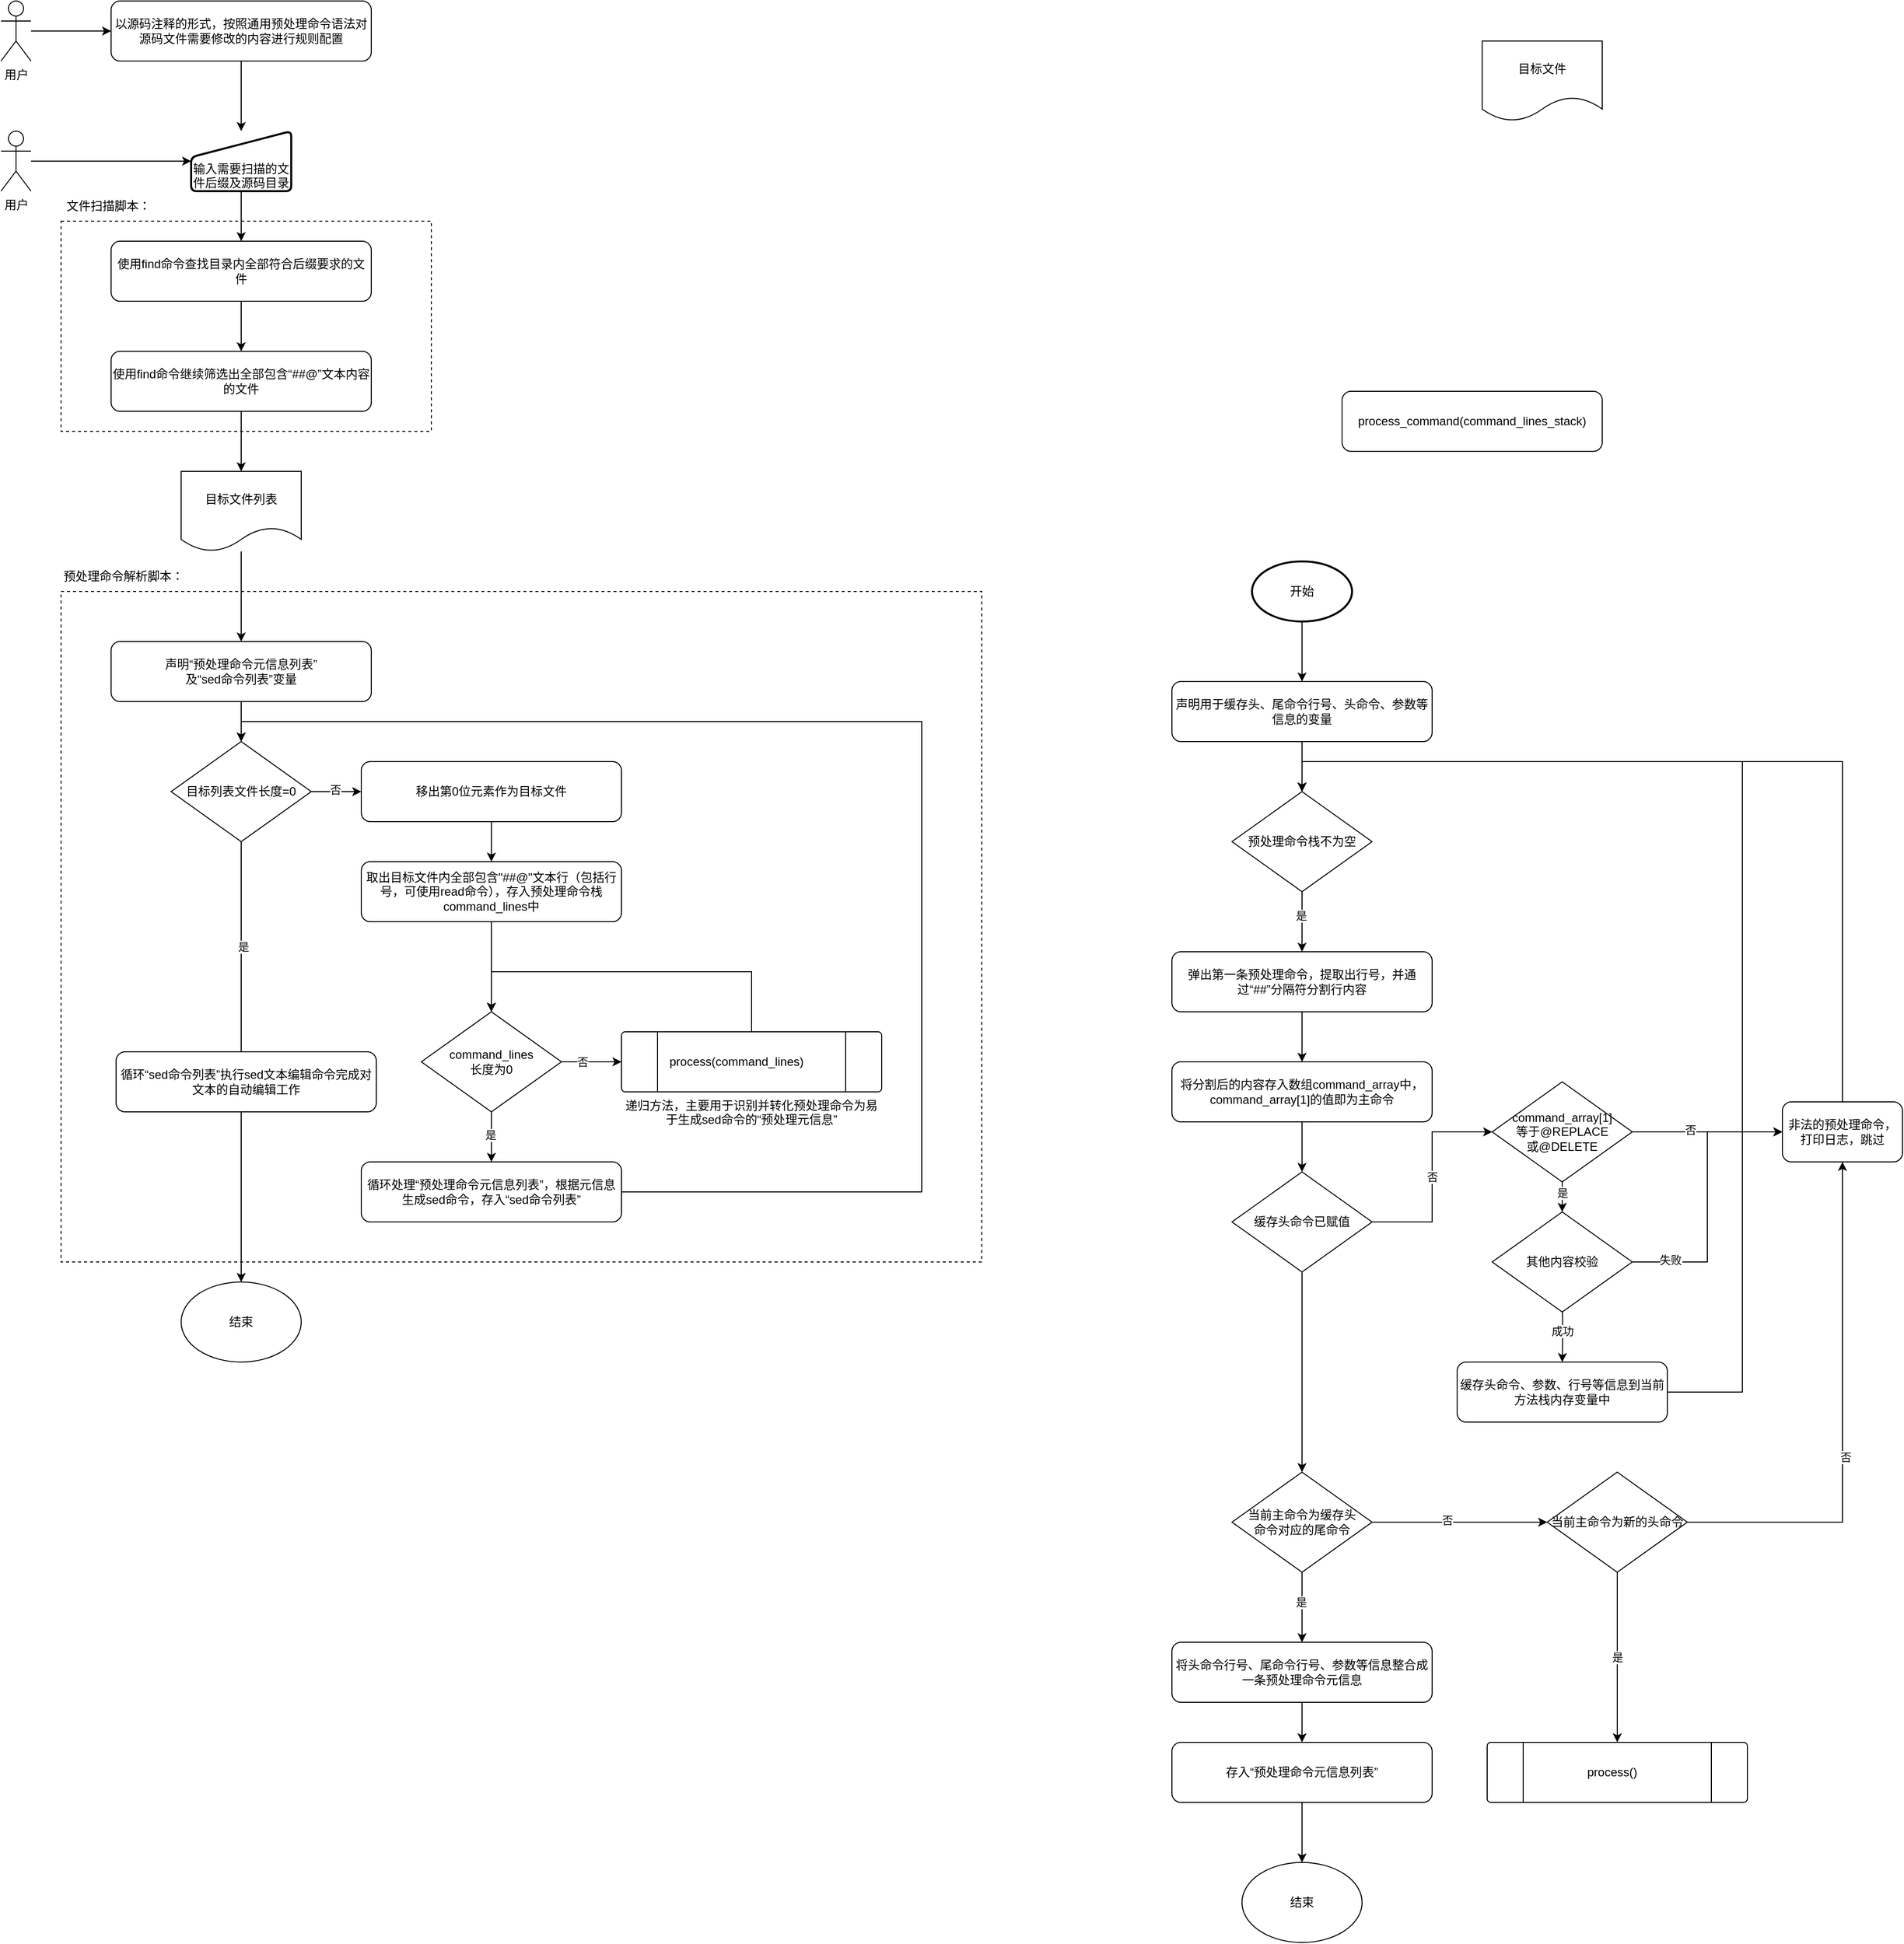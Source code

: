 <mxfile version="21.5.1" type="github">
  <diagram name="第 1 页" id="L_vSuMCrheH9UZkfo6jQ">
    <mxGraphModel dx="4109" dy="1284" grid="1" gridSize="10" guides="1" tooltips="1" connect="1" arrows="1" fold="1" page="1" pageScale="1" pageWidth="827" pageHeight="1169" math="0" shadow="0">
      <root>
        <mxCell id="0" />
        <mxCell id="1" parent="0" />
        <mxCell id="4KZR_HS20SmPj8nSOGkS-19" value="" style="rounded=0;whiteSpace=wrap;html=1;dashed=1;" vertex="1" parent="1">
          <mxGeometry x="-460" y="640" width="920" height="670" as="geometry" />
        </mxCell>
        <mxCell id="4KZR_HS20SmPj8nSOGkS-15" value="" style="rounded=0;whiteSpace=wrap;html=1;dashed=1;" vertex="1" parent="1">
          <mxGeometry x="-460" y="270" width="370" height="210" as="geometry" />
        </mxCell>
        <mxCell id="4KZR_HS20SmPj8nSOGkS-1" value="目标文件" style="shape=document;whiteSpace=wrap;html=1;boundedLbl=1;" vertex="1" parent="1">
          <mxGeometry x="960" y="90" width="120" height="80" as="geometry" />
        </mxCell>
        <mxCell id="4KZR_HS20SmPj8nSOGkS-14" value="" style="edgeStyle=orthogonalEdgeStyle;rounded=0;orthogonalLoop=1;jettySize=auto;html=1;" edge="1" parent="1" source="4KZR_HS20SmPj8nSOGkS-4" target="4KZR_HS20SmPj8nSOGkS-13">
          <mxGeometry relative="1" as="geometry" />
        </mxCell>
        <mxCell id="4KZR_HS20SmPj8nSOGkS-4" value="使用find命令继续筛选出全部包含“##@”文本内容的文件" style="rounded=1;whiteSpace=wrap;html=1;" vertex="1" parent="1">
          <mxGeometry x="-410" y="400" width="260" height="60" as="geometry" />
        </mxCell>
        <mxCell id="4KZR_HS20SmPj8nSOGkS-12" value="" style="edgeStyle=orthogonalEdgeStyle;rounded=0;orthogonalLoop=1;jettySize=auto;html=1;" edge="1" parent="1" source="4KZR_HS20SmPj8nSOGkS-8" target="4KZR_HS20SmPj8nSOGkS-4">
          <mxGeometry relative="1" as="geometry" />
        </mxCell>
        <mxCell id="4KZR_HS20SmPj8nSOGkS-8" value="使用find命令查找目录内全部符合后缀要求的文件" style="rounded=1;whiteSpace=wrap;html=1;" vertex="1" parent="1">
          <mxGeometry x="-410" y="290" width="260" height="60" as="geometry" />
        </mxCell>
        <mxCell id="4KZR_HS20SmPj8nSOGkS-28" style="edgeStyle=orthogonalEdgeStyle;rounded=0;orthogonalLoop=1;jettySize=auto;html=1;" edge="1" parent="1" source="4KZR_HS20SmPj8nSOGkS-13" target="4KZR_HS20SmPj8nSOGkS-113">
          <mxGeometry relative="1" as="geometry">
            <mxPoint x="-280" y="660.0" as="targetPoint" />
          </mxGeometry>
        </mxCell>
        <mxCell id="4KZR_HS20SmPj8nSOGkS-13" value="目标文件列表" style="shape=document;whiteSpace=wrap;html=1;boundedLbl=1;" vertex="1" parent="1">
          <mxGeometry x="-340" y="520" width="120" height="80" as="geometry" />
        </mxCell>
        <mxCell id="4KZR_HS20SmPj8nSOGkS-16" value="文件扫描脚本：" style="text;html=1;strokeColor=none;fillColor=none;align=center;verticalAlign=middle;whiteSpace=wrap;rounded=0;" vertex="1" parent="1">
          <mxGeometry x="-460" y="240" width="95" height="30" as="geometry" />
        </mxCell>
        <mxCell id="4KZR_HS20SmPj8nSOGkS-21" value="预处理命令解析脚本：" style="text;html=1;strokeColor=none;fillColor=none;align=center;verticalAlign=middle;whiteSpace=wrap;rounded=0;" vertex="1" parent="1">
          <mxGeometry x="-460" y="610" width="125" height="30" as="geometry" />
        </mxCell>
        <mxCell id="4KZR_HS20SmPj8nSOGkS-123" style="edgeStyle=orthogonalEdgeStyle;rounded=0;orthogonalLoop=1;jettySize=auto;html=1;" edge="1" parent="1" source="4KZR_HS20SmPj8nSOGkS-22" target="4KZR_HS20SmPj8nSOGkS-115">
          <mxGeometry relative="1" as="geometry" />
        </mxCell>
        <mxCell id="4KZR_HS20SmPj8nSOGkS-22" value="取出目标文件内全部包含&quot;##@&quot;文本行（包括行号，可使用read命令），存入预处理命令栈command_lines中" style="rounded=1;whiteSpace=wrap;html=1;" vertex="1" parent="1">
          <mxGeometry x="-160" y="910" width="260" height="60" as="geometry" />
        </mxCell>
        <mxCell id="4KZR_HS20SmPj8nSOGkS-63" value="process_command(command_lines_stack&lt;span style=&quot;background-color: initial;&quot;&gt;)&lt;/span&gt;" style="rounded=1;whiteSpace=wrap;html=1;" vertex="1" parent="1">
          <mxGeometry x="820" y="440" width="260" height="60" as="geometry" />
        </mxCell>
        <mxCell id="4KZR_HS20SmPj8nSOGkS-94" value="" style="group" vertex="1" connectable="0" parent="1">
          <mxGeometry x="90" y="1080" width="260" height="60" as="geometry" />
        </mxCell>
        <mxCell id="4KZR_HS20SmPj8nSOGkS-89" value="递归方法，主要用于识别并转化预处理命令为易于生成sed命令的“预处理元信息”" style="verticalLabelPosition=bottom;verticalAlign=top;html=1;shape=process;whiteSpace=wrap;rounded=1;size=0.14;arcSize=6;" vertex="1" parent="4KZR_HS20SmPj8nSOGkS-94">
          <mxGeometry x="10" width="260" height="60" as="geometry" />
        </mxCell>
        <mxCell id="4KZR_HS20SmPj8nSOGkS-90" value="process(command_lines)" style="text;html=1;strokeColor=none;fillColor=none;align=center;verticalAlign=middle;whiteSpace=wrap;rounded=0;" vertex="1" parent="4KZR_HS20SmPj8nSOGkS-94">
          <mxGeometry x="60" y="15" width="130" height="30" as="geometry" />
        </mxCell>
        <mxCell id="4KZR_HS20SmPj8nSOGkS-126" style="edgeStyle=orthogonalEdgeStyle;rounded=0;orthogonalLoop=1;jettySize=auto;html=1;" edge="1" parent="1" source="4KZR_HS20SmPj8nSOGkS-109" target="4KZR_HS20SmPj8nSOGkS-110">
          <mxGeometry relative="1" as="geometry" />
        </mxCell>
        <mxCell id="4KZR_HS20SmPj8nSOGkS-132" value="否" style="edgeLabel;html=1;align=center;verticalAlign=middle;resizable=0;points=[];" vertex="1" connectable="0" parent="4KZR_HS20SmPj8nSOGkS-126">
          <mxGeometry x="-0.067" y="2" relative="1" as="geometry">
            <mxPoint as="offset" />
          </mxGeometry>
        </mxCell>
        <mxCell id="4KZR_HS20SmPj8nSOGkS-129" style="edgeStyle=orthogonalEdgeStyle;rounded=0;orthogonalLoop=1;jettySize=auto;html=1;" edge="1" parent="1" source="4KZR_HS20SmPj8nSOGkS-109" target="4KZR_HS20SmPj8nSOGkS-128">
          <mxGeometry relative="1" as="geometry" />
        </mxCell>
        <mxCell id="4KZR_HS20SmPj8nSOGkS-131" value="是" style="edgeLabel;html=1;align=center;verticalAlign=middle;resizable=0;points=[];" vertex="1" connectable="0" parent="4KZR_HS20SmPj8nSOGkS-129">
          <mxGeometry x="-0.522" y="2" relative="1" as="geometry">
            <mxPoint as="offset" />
          </mxGeometry>
        </mxCell>
        <mxCell id="4KZR_HS20SmPj8nSOGkS-109" value="目标列表文件长度=0" style="rhombus;whiteSpace=wrap;html=1;container=0;" vertex="1" parent="1">
          <mxGeometry x="-350" y="790" width="140" height="100" as="geometry" />
        </mxCell>
        <mxCell id="4KZR_HS20SmPj8nSOGkS-127" style="edgeStyle=orthogonalEdgeStyle;rounded=0;orthogonalLoop=1;jettySize=auto;html=1;" edge="1" parent="1" source="4KZR_HS20SmPj8nSOGkS-110" target="4KZR_HS20SmPj8nSOGkS-22">
          <mxGeometry relative="1" as="geometry" />
        </mxCell>
        <mxCell id="4KZR_HS20SmPj8nSOGkS-110" value="移出第0位元素作为目标文件" style="rounded=1;whiteSpace=wrap;html=1;" vertex="1" parent="1">
          <mxGeometry x="-160" y="810" width="260" height="60" as="geometry" />
        </mxCell>
        <mxCell id="4KZR_HS20SmPj8nSOGkS-130" style="edgeStyle=orthogonalEdgeStyle;rounded=0;orthogonalLoop=1;jettySize=auto;html=1;" edge="1" parent="1" source="4KZR_HS20SmPj8nSOGkS-113" target="4KZR_HS20SmPj8nSOGkS-109">
          <mxGeometry relative="1" as="geometry" />
        </mxCell>
        <mxCell id="4KZR_HS20SmPj8nSOGkS-113" value="声明“预处理命令元信息列表”&lt;br&gt;及“sed命令列表”变量" style="rounded=1;whiteSpace=wrap;html=1;" vertex="1" parent="1">
          <mxGeometry x="-410" y="690" width="260" height="60" as="geometry" />
        </mxCell>
        <mxCell id="4KZR_HS20SmPj8nSOGkS-133" style="edgeStyle=orthogonalEdgeStyle;rounded=0;orthogonalLoop=1;jettySize=auto;html=1;entryX=0.5;entryY=0;entryDx=0;entryDy=0;" edge="1" parent="1" source="4KZR_HS20SmPj8nSOGkS-114" target="4KZR_HS20SmPj8nSOGkS-109">
          <mxGeometry relative="1" as="geometry">
            <Array as="points">
              <mxPoint x="400" y="1240" />
              <mxPoint x="400" y="770" />
              <mxPoint x="-280" y="770" />
            </Array>
          </mxGeometry>
        </mxCell>
        <mxCell id="4KZR_HS20SmPj8nSOGkS-114" value="循环处理“预处理命令元信息列表”，根据元信息生成sed命令，存入“sed命令列表”" style="rounded=1;whiteSpace=wrap;html=1;" vertex="1" parent="1">
          <mxGeometry x="-160" y="1210" width="260" height="60" as="geometry" />
        </mxCell>
        <mxCell id="4KZR_HS20SmPj8nSOGkS-116" style="edgeStyle=orthogonalEdgeStyle;rounded=0;orthogonalLoop=1;jettySize=auto;html=1;" edge="1" parent="1" source="4KZR_HS20SmPj8nSOGkS-115" target="4KZR_HS20SmPj8nSOGkS-89">
          <mxGeometry relative="1" as="geometry" />
        </mxCell>
        <mxCell id="4KZR_HS20SmPj8nSOGkS-118" value="否" style="edgeLabel;html=1;align=center;verticalAlign=middle;resizable=0;points=[];" vertex="1" connectable="0" parent="4KZR_HS20SmPj8nSOGkS-116">
          <mxGeometry x="-0.293" relative="1" as="geometry">
            <mxPoint as="offset" />
          </mxGeometry>
        </mxCell>
        <mxCell id="4KZR_HS20SmPj8nSOGkS-121" style="edgeStyle=orthogonalEdgeStyle;rounded=0;orthogonalLoop=1;jettySize=auto;html=1;" edge="1" parent="1" source="4KZR_HS20SmPj8nSOGkS-115" target="4KZR_HS20SmPj8nSOGkS-114">
          <mxGeometry relative="1" as="geometry">
            <Array as="points">
              <mxPoint x="-30" y="1200" />
              <mxPoint x="-30" y="1200" />
            </Array>
          </mxGeometry>
        </mxCell>
        <mxCell id="4KZR_HS20SmPj8nSOGkS-122" value="是" style="edgeLabel;html=1;align=center;verticalAlign=middle;resizable=0;points=[];" vertex="1" connectable="0" parent="4KZR_HS20SmPj8nSOGkS-121">
          <mxGeometry x="-0.1" y="-1" relative="1" as="geometry">
            <mxPoint as="offset" />
          </mxGeometry>
        </mxCell>
        <mxCell id="4KZR_HS20SmPj8nSOGkS-115" value="command_lines&lt;br&gt;长度为0" style="rhombus;whiteSpace=wrap;html=1;container=0;" vertex="1" parent="1">
          <mxGeometry x="-100" y="1060" width="140" height="100" as="geometry" />
        </mxCell>
        <mxCell id="4KZR_HS20SmPj8nSOGkS-120" style="edgeStyle=orthogonalEdgeStyle;rounded=0;orthogonalLoop=1;jettySize=auto;html=1;entryX=0.5;entryY=0;entryDx=0;entryDy=0;" edge="1" parent="1" source="4KZR_HS20SmPj8nSOGkS-89" target="4KZR_HS20SmPj8nSOGkS-115">
          <mxGeometry relative="1" as="geometry">
            <Array as="points">
              <mxPoint x="230" y="1020" />
              <mxPoint x="-30" y="1020" />
            </Array>
          </mxGeometry>
        </mxCell>
        <mxCell id="4KZR_HS20SmPj8nSOGkS-128" value="结束" style="ellipse;whiteSpace=wrap;html=1;" vertex="1" parent="1">
          <mxGeometry x="-340" y="1330" width="120" height="80" as="geometry" />
        </mxCell>
        <mxCell id="4KZR_HS20SmPj8nSOGkS-134" value="循环“sed命令列表”执行sed文本编辑命令完成对文本的自动编辑工作" style="rounded=1;whiteSpace=wrap;html=1;" vertex="1" parent="1">
          <mxGeometry x="-405" y="1100" width="260" height="60" as="geometry" />
        </mxCell>
        <mxCell id="4KZR_HS20SmPj8nSOGkS-136" style="edgeStyle=orthogonalEdgeStyle;rounded=0;orthogonalLoop=1;jettySize=auto;html=1;" edge="1" parent="1" source="4KZR_HS20SmPj8nSOGkS-135" target="4KZR_HS20SmPj8nSOGkS-8">
          <mxGeometry relative="1" as="geometry" />
        </mxCell>
        <mxCell id="4KZR_HS20SmPj8nSOGkS-135" value="&lt;br&gt;&lt;br&gt;输入需要扫描的文件后缀及源码目录" style="html=1;strokeWidth=2;shape=manualInput;whiteSpace=wrap;rounded=1;size=26;arcSize=11;" vertex="1" parent="1">
          <mxGeometry x="-330" y="180" width="100" height="60" as="geometry" />
        </mxCell>
        <mxCell id="4KZR_HS20SmPj8nSOGkS-141" style="edgeStyle=orthogonalEdgeStyle;rounded=0;orthogonalLoop=1;jettySize=auto;html=1;" edge="1" parent="1" source="4KZR_HS20SmPj8nSOGkS-140" target="4KZR_HS20SmPj8nSOGkS-135">
          <mxGeometry relative="1" as="geometry" />
        </mxCell>
        <mxCell id="4KZR_HS20SmPj8nSOGkS-140" value="用户" style="shape=umlActor;verticalLabelPosition=bottom;verticalAlign=top;html=1;outlineConnect=0;" vertex="1" parent="1">
          <mxGeometry x="-520" y="180" width="30" height="60" as="geometry" />
        </mxCell>
        <mxCell id="4KZR_HS20SmPj8nSOGkS-23" value="弹出第一条预处理命令，提取出行号，并通过“##”分隔符分割行内容" style="rounded=1;whiteSpace=wrap;html=1;container=0;" vertex="1" parent="1">
          <mxGeometry x="650" y="1000" width="260" height="60" as="geometry" />
        </mxCell>
        <mxCell id="4KZR_HS20SmPj8nSOGkS-29" style="edgeStyle=orthogonalEdgeStyle;rounded=0;orthogonalLoop=1;jettySize=auto;html=1;" edge="1" parent="1" source="4KZR_HS20SmPj8nSOGkS-24" target="4KZR_HS20SmPj8nSOGkS-23">
          <mxGeometry relative="1" as="geometry" />
        </mxCell>
        <mxCell id="4KZR_HS20SmPj8nSOGkS-33" value="是" style="edgeLabel;html=1;align=center;verticalAlign=middle;resizable=0;points=[];container=0;" vertex="1" connectable="0" parent="4KZR_HS20SmPj8nSOGkS-29">
          <mxGeometry x="-0.2" y="2" relative="1" as="geometry">
            <mxPoint x="-3" as="offset" />
          </mxGeometry>
        </mxCell>
        <mxCell id="4KZR_HS20SmPj8nSOGkS-24" value="预处理命令栈不为空" style="rhombus;whiteSpace=wrap;html=1;container=0;" vertex="1" parent="1">
          <mxGeometry x="710" y="840" width="140" height="100" as="geometry" />
        </mxCell>
        <mxCell id="4KZR_HS20SmPj8nSOGkS-35" value="将分割后的内容存入数组command_array中，command_array[1]的值即为主命令" style="rounded=1;whiteSpace=wrap;html=1;container=0;" vertex="1" parent="1">
          <mxGeometry x="650" y="1110" width="260" height="60" as="geometry" />
        </mxCell>
        <mxCell id="4KZR_HS20SmPj8nSOGkS-100" style="edgeStyle=orthogonalEdgeStyle;rounded=0;orthogonalLoop=1;jettySize=auto;html=1;" edge="1" parent="1" source="4KZR_HS20SmPj8nSOGkS-23" target="4KZR_HS20SmPj8nSOGkS-35">
          <mxGeometry relative="1" as="geometry" />
        </mxCell>
        <mxCell id="4KZR_HS20SmPj8nSOGkS-40" value="缓存头命令已赋值" style="rhombus;whiteSpace=wrap;html=1;container=0;" vertex="1" parent="1">
          <mxGeometry x="710" y="1220" width="140" height="100" as="geometry" />
        </mxCell>
        <mxCell id="4KZR_HS20SmPj8nSOGkS-83" style="edgeStyle=orthogonalEdgeStyle;rounded=0;orthogonalLoop=1;jettySize=auto;html=1;" edge="1" parent="1" source="4KZR_HS20SmPj8nSOGkS-35" target="4KZR_HS20SmPj8nSOGkS-40">
          <mxGeometry relative="1" as="geometry" />
        </mxCell>
        <mxCell id="4KZR_HS20SmPj8nSOGkS-41" value="当前主命令为缓存头&lt;br&gt;命令对应的尾命令" style="rhombus;whiteSpace=wrap;html=1;container=0;" vertex="1" parent="1">
          <mxGeometry x="710" y="1520" width="140" height="100" as="geometry" />
        </mxCell>
        <mxCell id="4KZR_HS20SmPj8nSOGkS-43" style="edgeStyle=orthogonalEdgeStyle;rounded=0;orthogonalLoop=1;jettySize=auto;html=1;" edge="1" parent="1" source="4KZR_HS20SmPj8nSOGkS-40" target="4KZR_HS20SmPj8nSOGkS-41">
          <mxGeometry relative="1" as="geometry" />
        </mxCell>
        <mxCell id="4KZR_HS20SmPj8nSOGkS-42" value="当前主命令为新的头命令" style="rhombus;whiteSpace=wrap;html=1;container=0;" vertex="1" parent="1">
          <mxGeometry x="1025" y="1520" width="140" height="100" as="geometry" />
        </mxCell>
        <mxCell id="4KZR_HS20SmPj8nSOGkS-49" style="edgeStyle=orthogonalEdgeStyle;rounded=0;orthogonalLoop=1;jettySize=auto;html=1;" edge="1" parent="1" source="4KZR_HS20SmPj8nSOGkS-41" target="4KZR_HS20SmPj8nSOGkS-42">
          <mxGeometry relative="1" as="geometry" />
        </mxCell>
        <mxCell id="4KZR_HS20SmPj8nSOGkS-50" value="否" style="edgeLabel;html=1;align=center;verticalAlign=middle;resizable=0;points=[];container=0;" vertex="1" connectable="0" parent="4KZR_HS20SmPj8nSOGkS-49">
          <mxGeometry x="-0.143" y="2" relative="1" as="geometry">
            <mxPoint as="offset" />
          </mxGeometry>
        </mxCell>
        <mxCell id="4KZR_HS20SmPj8nSOGkS-44" value="将头命令行号、尾命令行号、参数等信息整合成一条预处理命令元信息" style="rounded=1;whiteSpace=wrap;html=1;container=0;" vertex="1" parent="1">
          <mxGeometry x="650" y="1690" width="260" height="60" as="geometry" />
        </mxCell>
        <mxCell id="4KZR_HS20SmPj8nSOGkS-56" style="edgeStyle=orthogonalEdgeStyle;rounded=0;orthogonalLoop=1;jettySize=auto;html=1;" edge="1" parent="1" source="4KZR_HS20SmPj8nSOGkS-41" target="4KZR_HS20SmPj8nSOGkS-44">
          <mxGeometry relative="1" as="geometry" />
        </mxCell>
        <mxCell id="4KZR_HS20SmPj8nSOGkS-57" value="是" style="edgeLabel;html=1;align=center;verticalAlign=middle;resizable=0;points=[];container=0;" vertex="1" connectable="0" parent="4KZR_HS20SmPj8nSOGkS-56">
          <mxGeometry x="-0.15" y="1" relative="1" as="geometry">
            <mxPoint x="-2" as="offset" />
          </mxGeometry>
        </mxCell>
        <mxCell id="4KZR_HS20SmPj8nSOGkS-148" style="edgeStyle=orthogonalEdgeStyle;rounded=0;orthogonalLoop=1;jettySize=auto;html=1;" edge="1" parent="1" source="4KZR_HS20SmPj8nSOGkS-45" target="4KZR_HS20SmPj8nSOGkS-147">
          <mxGeometry relative="1" as="geometry" />
        </mxCell>
        <mxCell id="4KZR_HS20SmPj8nSOGkS-45" value="存入“预处理命令元信息列表”" style="rounded=1;whiteSpace=wrap;html=1;container=0;" vertex="1" parent="1">
          <mxGeometry x="650" y="1790" width="260" height="60" as="geometry" />
        </mxCell>
        <mxCell id="4KZR_HS20SmPj8nSOGkS-58" style="edgeStyle=orthogonalEdgeStyle;rounded=0;orthogonalLoop=1;jettySize=auto;html=1;" edge="1" parent="1" source="4KZR_HS20SmPj8nSOGkS-44" target="4KZR_HS20SmPj8nSOGkS-45">
          <mxGeometry relative="1" as="geometry" />
        </mxCell>
        <mxCell id="4KZR_HS20SmPj8nSOGkS-71" style="edgeStyle=orthogonalEdgeStyle;rounded=0;orthogonalLoop=1;jettySize=auto;html=1;" edge="1" parent="1" source="4KZR_HS20SmPj8nSOGkS-66" target="4KZR_HS20SmPj8nSOGkS-24">
          <mxGeometry relative="1" as="geometry">
            <Array as="points" />
          </mxGeometry>
        </mxCell>
        <mxCell id="4KZR_HS20SmPj8nSOGkS-66" value="声明&lt;span style=&quot;background-color: initial;&quot;&gt;用于缓存头、尾命令行号、头命令、参数等信息的变量&lt;/span&gt;" style="rounded=1;whiteSpace=wrap;html=1;container=0;" vertex="1" parent="1">
          <mxGeometry x="650" y="730" width="260" height="60" as="geometry" />
        </mxCell>
        <mxCell id="4KZR_HS20SmPj8nSOGkS-67" value="command_array[1]&lt;br&gt;等于@REPLACE&lt;br&gt;或@DELETE" style="rhombus;whiteSpace=wrap;html=1;container=0;" vertex="1" parent="1">
          <mxGeometry x="970" y="1130" width="140" height="100" as="geometry" />
        </mxCell>
        <mxCell id="4KZR_HS20SmPj8nSOGkS-74" value="否" style="edgeStyle=orthogonalEdgeStyle;rounded=0;orthogonalLoop=1;jettySize=auto;html=1;" edge="1" parent="1" source="4KZR_HS20SmPj8nSOGkS-40" target="4KZR_HS20SmPj8nSOGkS-67">
          <mxGeometry relative="1" as="geometry" />
        </mxCell>
        <mxCell id="4KZR_HS20SmPj8nSOGkS-75" style="edgeStyle=orthogonalEdgeStyle;rounded=0;orthogonalLoop=1;jettySize=auto;html=1;entryX=0.5;entryY=0;entryDx=0;entryDy=0;" edge="1" parent="1" source="4KZR_HS20SmPj8nSOGkS-67" target="4KZR_HS20SmPj8nSOGkS-101">
          <mxGeometry relative="1" as="geometry">
            <mxPoint x="1040.0" y="1290" as="targetPoint" />
          </mxGeometry>
        </mxCell>
        <mxCell id="4KZR_HS20SmPj8nSOGkS-76" value="是" style="edgeLabel;html=1;align=center;verticalAlign=middle;resizable=0;points=[];container=0;" vertex="1" connectable="0" parent="4KZR_HS20SmPj8nSOGkS-75">
          <mxGeometry x="-0.371" y="-1" relative="1" as="geometry">
            <mxPoint x="1" y="-5" as="offset" />
          </mxGeometry>
        </mxCell>
        <mxCell id="4KZR_HS20SmPj8nSOGkS-81" style="edgeStyle=orthogonalEdgeStyle;rounded=0;orthogonalLoop=1;jettySize=auto;html=1;exitX=0.5;exitY=0;exitDx=0;exitDy=0;entryX=0.5;entryY=0;entryDx=0;entryDy=0;" edge="1" parent="1" source="4KZR_HS20SmPj8nSOGkS-77" target="4KZR_HS20SmPj8nSOGkS-24">
          <mxGeometry relative="1" as="geometry">
            <mxPoint x="1520" y="1675" as="sourcePoint" />
            <mxPoint x="780" y="885" as="targetPoint" />
            <Array as="points">
              <mxPoint x="1320" y="810" />
              <mxPoint x="780" y="810" />
            </Array>
          </mxGeometry>
        </mxCell>
        <mxCell id="4KZR_HS20SmPj8nSOGkS-77" value="非法的预处理命令，打印日志，跳过" style="rounded=1;whiteSpace=wrap;html=1;container=0;" vertex="1" parent="1">
          <mxGeometry x="1260" y="1150" width="120" height="60" as="geometry" />
        </mxCell>
        <mxCell id="4KZR_HS20SmPj8nSOGkS-80" style="edgeStyle=orthogonalEdgeStyle;rounded=0;orthogonalLoop=1;jettySize=auto;html=1;" edge="1" parent="1" source="4KZR_HS20SmPj8nSOGkS-42" target="4KZR_HS20SmPj8nSOGkS-77">
          <mxGeometry relative="1" as="geometry" />
        </mxCell>
        <mxCell id="4KZR_HS20SmPj8nSOGkS-99" value="否" style="edgeLabel;html=1;align=center;verticalAlign=middle;resizable=0;points=[];container=0;" vertex="1" connectable="0" parent="4KZR_HS20SmPj8nSOGkS-80">
          <mxGeometry x="-0.144" y="-3" relative="1" as="geometry">
            <mxPoint as="offset" />
          </mxGeometry>
        </mxCell>
        <mxCell id="4KZR_HS20SmPj8nSOGkS-78" style="edgeStyle=orthogonalEdgeStyle;rounded=0;orthogonalLoop=1;jettySize=auto;html=1;" edge="1" parent="1" source="4KZR_HS20SmPj8nSOGkS-67" target="4KZR_HS20SmPj8nSOGkS-77">
          <mxGeometry relative="1" as="geometry" />
        </mxCell>
        <mxCell id="4KZR_HS20SmPj8nSOGkS-79" value="否" style="edgeLabel;html=1;align=center;verticalAlign=middle;resizable=0;points=[];container=0;" vertex="1" connectable="0" parent="4KZR_HS20SmPj8nSOGkS-78">
          <mxGeometry x="-0.225" y="2" relative="1" as="geometry">
            <mxPoint as="offset" />
          </mxGeometry>
        </mxCell>
        <mxCell id="4KZR_HS20SmPj8nSOGkS-86" style="edgeStyle=orthogonalEdgeStyle;rounded=0;orthogonalLoop=1;jettySize=auto;html=1;entryX=0.5;entryY=0;entryDx=0;entryDy=0;exitX=1;exitY=0.5;exitDx=0;exitDy=0;" edge="1" parent="1" source="4KZR_HS20SmPj8nSOGkS-84" target="4KZR_HS20SmPj8nSOGkS-24">
          <mxGeometry relative="1" as="geometry">
            <mxPoint x="1170" y="1670" as="sourcePoint" />
            <mxPoint x="780" y="890" as="targetPoint" />
            <Array as="points">
              <mxPoint x="1220" y="1440" />
              <mxPoint x="1220" y="810" />
              <mxPoint x="780" y="810" />
            </Array>
          </mxGeometry>
        </mxCell>
        <mxCell id="4KZR_HS20SmPj8nSOGkS-84" value="缓存头命令、参数、行号等信息到当前方法栈内存变量中" style="rounded=1;whiteSpace=wrap;html=1;container=0;" vertex="1" parent="1">
          <mxGeometry x="935" y="1410" width="210" height="60" as="geometry" />
        </mxCell>
        <mxCell id="4KZR_HS20SmPj8nSOGkS-85" value="" style="edgeStyle=orthogonalEdgeStyle;rounded=0;orthogonalLoop=1;jettySize=auto;html=1;" edge="1" parent="1" target="4KZR_HS20SmPj8nSOGkS-84">
          <mxGeometry relative="1" as="geometry">
            <mxPoint x="1040.0" y="1350" as="sourcePoint" />
          </mxGeometry>
        </mxCell>
        <mxCell id="4KZR_HS20SmPj8nSOGkS-102" value="成功" style="edgeLabel;html=1;align=center;verticalAlign=middle;resizable=0;points=[];container=0;" vertex="1" connectable="0" parent="4KZR_HS20SmPj8nSOGkS-85">
          <mxGeometry x="0.414" y="1" relative="1" as="geometry">
            <mxPoint x="-1" y="-14" as="offset" />
          </mxGeometry>
        </mxCell>
        <mxCell id="4KZR_HS20SmPj8nSOGkS-73" value="是" style="edgeStyle=orthogonalEdgeStyle;rounded=0;orthogonalLoop=1;jettySize=auto;html=1;exitX=0.5;exitY=1;exitDx=0;exitDy=0;entryX=0.5;entryY=0;entryDx=0;entryDy=0;" edge="1" parent="1" source="4KZR_HS20SmPj8nSOGkS-42" target="4KZR_HS20SmPj8nSOGkS-96">
          <mxGeometry relative="1" as="geometry">
            <mxPoint x="1110" y="1860" as="targetPoint" />
          </mxGeometry>
        </mxCell>
        <mxCell id="4KZR_HS20SmPj8nSOGkS-103" style="edgeStyle=orthogonalEdgeStyle;rounded=0;orthogonalLoop=1;jettySize=auto;html=1;entryX=0;entryY=0.5;entryDx=0;entryDy=0;" edge="1" parent="1" source="4KZR_HS20SmPj8nSOGkS-101" target="4KZR_HS20SmPj8nSOGkS-77">
          <mxGeometry relative="1" as="geometry" />
        </mxCell>
        <mxCell id="4KZR_HS20SmPj8nSOGkS-104" value="失败" style="edgeLabel;html=1;align=center;verticalAlign=middle;resizable=0;points=[];container=0;" vertex="1" connectable="0" parent="4KZR_HS20SmPj8nSOGkS-103">
          <mxGeometry x="-0.732" y="2" relative="1" as="geometry">
            <mxPoint as="offset" />
          </mxGeometry>
        </mxCell>
        <mxCell id="4KZR_HS20SmPj8nSOGkS-101" value="其他内容校验" style="rhombus;whiteSpace=wrap;html=1;container=0;" vertex="1" parent="1">
          <mxGeometry x="970" y="1260" width="140" height="100" as="geometry" />
        </mxCell>
        <mxCell id="4KZR_HS20SmPj8nSOGkS-96" value="" style="verticalLabelPosition=bottom;verticalAlign=top;html=1;shape=process;whiteSpace=wrap;rounded=1;size=0.14;arcSize=6;container=0;" vertex="1" parent="1">
          <mxGeometry x="965" y="1790" width="260" height="60" as="geometry" />
        </mxCell>
        <mxCell id="4KZR_HS20SmPj8nSOGkS-97" value="process()" style="text;html=1;strokeColor=none;fillColor=none;align=center;verticalAlign=middle;whiteSpace=wrap;rounded=0;container=0;" vertex="1" parent="1">
          <mxGeometry x="1025" y="1805" width="130" height="30" as="geometry" />
        </mxCell>
        <mxCell id="4KZR_HS20SmPj8nSOGkS-149" style="edgeStyle=orthogonalEdgeStyle;rounded=0;orthogonalLoop=1;jettySize=auto;html=1;" edge="1" parent="1" source="4KZR_HS20SmPj8nSOGkS-146" target="4KZR_HS20SmPj8nSOGkS-66">
          <mxGeometry relative="1" as="geometry" />
        </mxCell>
        <mxCell id="4KZR_HS20SmPj8nSOGkS-146" value="开始" style="strokeWidth=2;html=1;shape=mxgraph.flowchart.start_1;whiteSpace=wrap;" vertex="1" parent="1">
          <mxGeometry x="730" y="610" width="100" height="60" as="geometry" />
        </mxCell>
        <mxCell id="4KZR_HS20SmPj8nSOGkS-147" value="结束" style="ellipse;whiteSpace=wrap;html=1;" vertex="1" parent="1">
          <mxGeometry x="720" y="1910" width="120" height="80" as="geometry" />
        </mxCell>
        <mxCell id="4KZR_HS20SmPj8nSOGkS-153" style="edgeStyle=orthogonalEdgeStyle;rounded=0;orthogonalLoop=1;jettySize=auto;html=1;" edge="1" parent="1" source="4KZR_HS20SmPj8nSOGkS-150" target="4KZR_HS20SmPj8nSOGkS-151">
          <mxGeometry relative="1" as="geometry" />
        </mxCell>
        <mxCell id="4KZR_HS20SmPj8nSOGkS-150" value="用户" style="shape=umlActor;verticalLabelPosition=bottom;verticalAlign=top;html=1;outlineConnect=0;" vertex="1" parent="1">
          <mxGeometry x="-520" y="50" width="30" height="60" as="geometry" />
        </mxCell>
        <mxCell id="4KZR_HS20SmPj8nSOGkS-152" style="edgeStyle=orthogonalEdgeStyle;rounded=0;orthogonalLoop=1;jettySize=auto;html=1;" edge="1" parent="1" source="4KZR_HS20SmPj8nSOGkS-151" target="4KZR_HS20SmPj8nSOGkS-135">
          <mxGeometry relative="1" as="geometry" />
        </mxCell>
        <mxCell id="4KZR_HS20SmPj8nSOGkS-151" value="以源码注释的形式，按照通用预处理命令语法对源码文件需要修改的内容进行规则配置" style="rounded=1;whiteSpace=wrap;html=1;" vertex="1" parent="1">
          <mxGeometry x="-410" y="50" width="260" height="60" as="geometry" />
        </mxCell>
      </root>
    </mxGraphModel>
  </diagram>
</mxfile>
